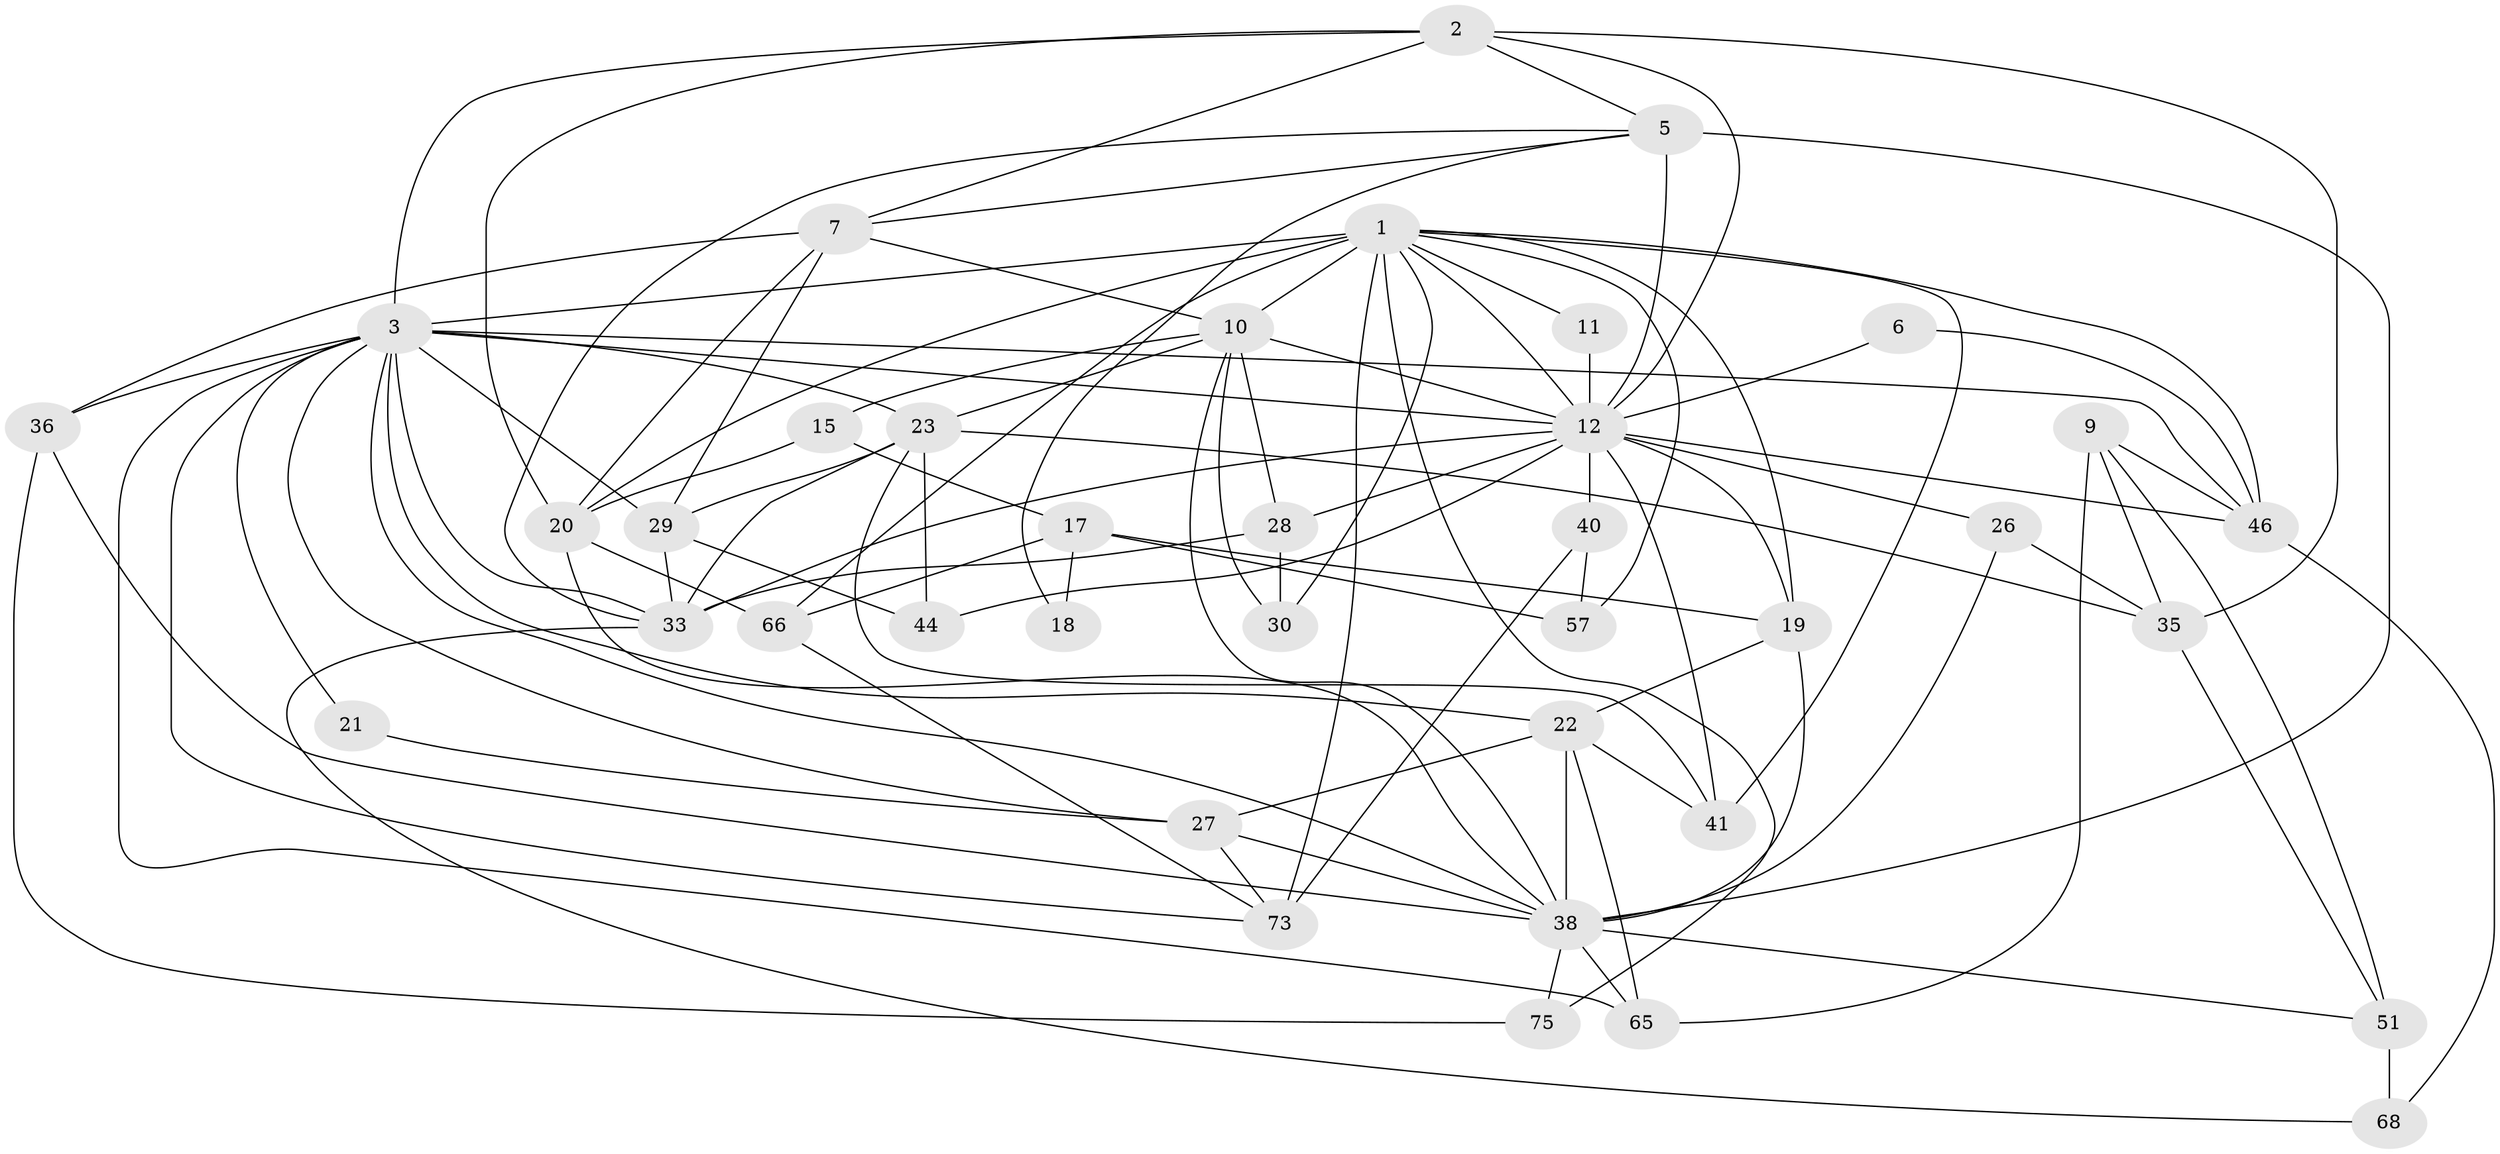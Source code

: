 // original degree distribution, {7: 0.025974025974025976, 5: 0.18181818181818182, 8: 0.025974025974025976, 3: 0.2857142857142857, 2: 0.12987012987012986, 4: 0.2597402597402597, 6: 0.09090909090909091}
// Generated by graph-tools (version 1.1) at 2025/15/03/09/25 04:15:03]
// undirected, 38 vertices, 101 edges
graph export_dot {
graph [start="1"]
  node [color=gray90,style=filled];
  1 [super="+50+4+47"];
  2 [super="+8"];
  3 [super="+13+42"];
  5 [super="+14+71"];
  6;
  7 [super="+69"];
  9;
  10 [super="+37"];
  11;
  12 [super="+48+32"];
  15;
  17 [super="+31"];
  18;
  19 [super="+25"];
  20;
  21;
  22;
  23 [super="+34+24"];
  26;
  27 [super="+39"];
  28;
  29 [super="+64"];
  30;
  33 [super="+72"];
  35 [super="+61"];
  36 [super="+45"];
  38 [super="+74+43"];
  40;
  41;
  44;
  46;
  51 [super="+67"];
  57;
  65;
  66;
  68;
  73 [super="+76"];
  75;
  1 -- 75;
  1 -- 41;
  1 -- 57;
  1 -- 73 [weight=3];
  1 -- 66;
  1 -- 12;
  1 -- 19;
  1 -- 20;
  1 -- 46;
  1 -- 3;
  1 -- 11;
  1 -- 30;
  1 -- 10 [weight=2];
  2 -- 7;
  2 -- 20;
  2 -- 3 [weight=2];
  2 -- 5;
  2 -- 35 [weight=2];
  2 -- 12;
  3 -- 22;
  3 -- 33;
  3 -- 38;
  3 -- 12;
  3 -- 65;
  3 -- 73;
  3 -- 46;
  3 -- 21;
  3 -- 23;
  3 -- 29;
  3 -- 27;
  3 -- 36 [weight=2];
  5 -- 18;
  5 -- 33;
  5 -- 7;
  5 -- 38 [weight=4];
  5 -- 12;
  6 -- 46;
  6 -- 12;
  7 -- 29;
  7 -- 20;
  7 -- 36;
  7 -- 10;
  9 -- 65;
  9 -- 46;
  9 -- 35;
  9 -- 51;
  10 -- 28;
  10 -- 23;
  10 -- 38;
  10 -- 30;
  10 -- 15;
  10 -- 12 [weight=2];
  11 -- 12;
  12 -- 33;
  12 -- 40 [weight=2];
  12 -- 41;
  12 -- 44;
  12 -- 19;
  12 -- 28 [weight=2];
  12 -- 26;
  12 -- 46;
  15 -- 20;
  15 -- 17;
  17 -- 57 [weight=2];
  17 -- 19;
  17 -- 18;
  17 -- 66;
  19 -- 38;
  19 -- 22;
  20 -- 66;
  20 -- 38;
  21 -- 27;
  22 -- 41;
  22 -- 27;
  22 -- 38;
  22 -- 65;
  23 -- 41;
  23 -- 33;
  23 -- 35;
  23 -- 44;
  23 -- 29;
  26 -- 38;
  26 -- 35;
  27 -- 38;
  27 -- 73;
  28 -- 30;
  28 -- 33;
  29 -- 33;
  29 -- 44;
  33 -- 68;
  35 -- 51;
  36 -- 75;
  36 -- 38;
  38 -- 65;
  38 -- 75;
  38 -- 51;
  40 -- 57;
  40 -- 73;
  46 -- 68;
  51 -- 68;
  66 -- 73;
}
